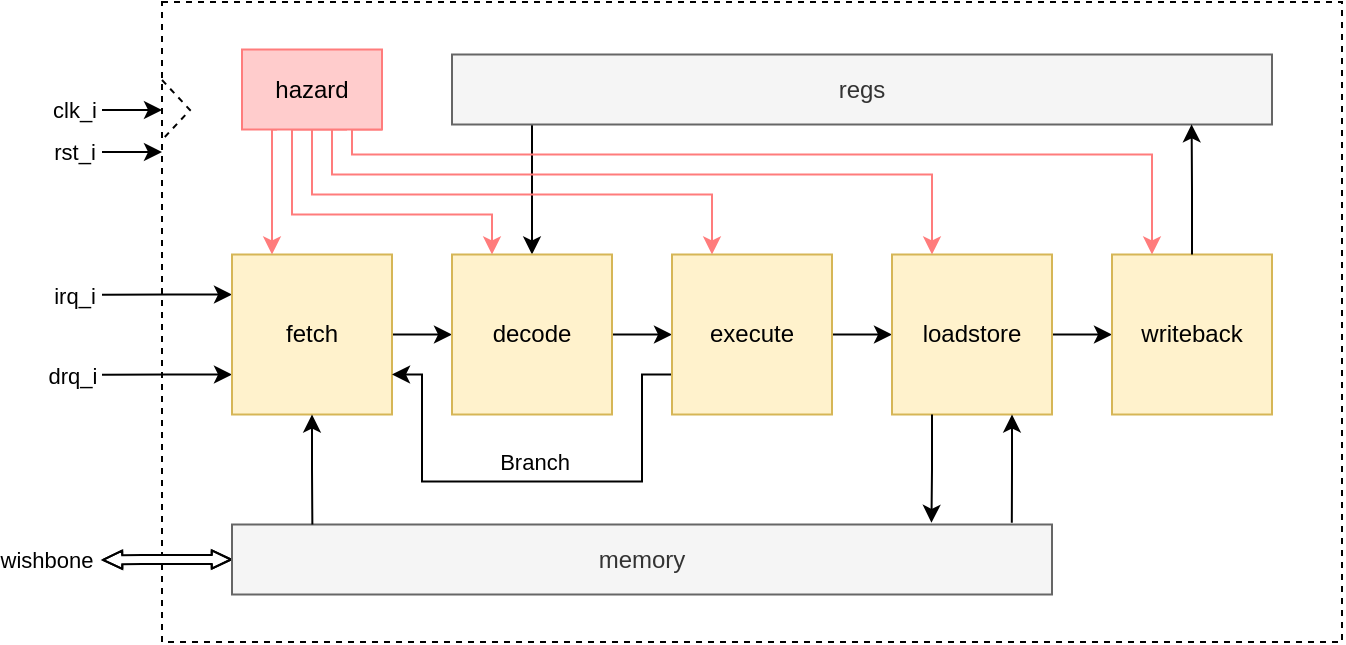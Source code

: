 <mxfile version="24.2.5" type="device">
  <diagram name="Page-1" id="uj62V_IwbBDW80duW8s5">
    <mxGraphModel dx="830" dy="530" grid="1" gridSize="10" guides="1" tooltips="1" connect="1" arrows="1" fold="1" page="1" pageScale="1" pageWidth="827" pageHeight="1169" math="0" shadow="0">
      <root>
        <mxCell id="0" />
        <mxCell id="1" parent="0" />
        <mxCell id="aEckv1ng2_iU27Msg8Qa-9" value="" style="rounded=0;whiteSpace=wrap;html=1;fillColor=default;dashed=1;" parent="1" vertex="1">
          <mxGeometry x="110" y="310" width="590" height="320" as="geometry" />
        </mxCell>
        <mxCell id="LX2QQ59xsWUWf5GMBKHe-15" value="" style="group" parent="1" vertex="1" connectable="0">
          <mxGeometry x="145" y="333.75" width="520" height="272.5" as="geometry" />
        </mxCell>
        <mxCell id="LX2QQ59xsWUWf5GMBKHe-8" style="edgeStyle=orthogonalEdgeStyle;rounded=0;orthogonalLoop=1;jettySize=auto;html=1;entryX=0.108;entryY=0.99;entryDx=0;entryDy=0;entryPerimeter=0;endArrow=none;endFill=0;startArrow=classic;startFill=1;" parent="LX2QQ59xsWUWf5GMBKHe-15" source="aEckv1ng2_iU27Msg8Qa-2" target="aEckv1ng2_iU27Msg8Qa-7" edge="1">
          <mxGeometry relative="1" as="geometry">
            <Array as="points">
              <mxPoint x="150" y="37.5" />
            </Array>
          </mxGeometry>
        </mxCell>
        <mxCell id="LX2QQ59xsWUWf5GMBKHe-30" style="edgeStyle=orthogonalEdgeStyle;rounded=0;orthogonalLoop=1;jettySize=auto;html=1;exitX=0;exitY=0.75;exitDx=0;exitDy=0;endArrow=none;endFill=0;startArrow=classic;startFill=1;" parent="LX2QQ59xsWUWf5GMBKHe-15" source="aEckv1ng2_iU27Msg8Qa-1" edge="1">
          <mxGeometry relative="1" as="geometry">
            <mxPoint x="-65" y="162.57" as="targetPoint" />
          </mxGeometry>
        </mxCell>
        <mxCell id="LX2QQ59xsWUWf5GMBKHe-36" value="drq_i" style="edgeLabel;html=1;align=center;verticalAlign=middle;resizable=0;points=[];" parent="LX2QQ59xsWUWf5GMBKHe-30" vertex="1" connectable="0">
          <mxGeometry x="0.732" relative="1" as="geometry">
            <mxPoint x="-24" as="offset" />
          </mxGeometry>
        </mxCell>
        <mxCell id="LX2QQ59xsWUWf5GMBKHe-31" style="edgeStyle=orthogonalEdgeStyle;rounded=0;orthogonalLoop=1;jettySize=auto;html=1;exitX=0;exitY=0.25;exitDx=0;exitDy=0;endArrow=none;endFill=0;startArrow=classic;startFill=1;" parent="LX2QQ59xsWUWf5GMBKHe-15" source="aEckv1ng2_iU27Msg8Qa-1" edge="1">
          <mxGeometry relative="1" as="geometry">
            <mxPoint x="-65" y="122.57" as="targetPoint" />
          </mxGeometry>
        </mxCell>
        <mxCell id="LX2QQ59xsWUWf5GMBKHe-35" value="irq_i" style="edgeLabel;html=1;align=center;verticalAlign=middle;resizable=0;points=[];" parent="LX2QQ59xsWUWf5GMBKHe-31" vertex="1" connectable="0">
          <mxGeometry x="0.632" relative="1" as="geometry">
            <mxPoint x="-26" as="offset" />
          </mxGeometry>
        </mxCell>
        <mxCell id="LX2QQ59xsWUWf5GMBKHe-40" style="edgeStyle=orthogonalEdgeStyle;rounded=0;orthogonalLoop=1;jettySize=auto;html=1;exitX=1;exitY=0.5;exitDx=0;exitDy=0;entryX=0;entryY=0.5;entryDx=0;entryDy=0;" parent="LX2QQ59xsWUWf5GMBKHe-15" source="aEckv1ng2_iU27Msg8Qa-1" target="aEckv1ng2_iU27Msg8Qa-2" edge="1">
          <mxGeometry relative="1" as="geometry" />
        </mxCell>
        <mxCell id="aEckv1ng2_iU27Msg8Qa-1" value="fetch" style="whiteSpace=wrap;html=1;aspect=fixed;fillColor=#fff2cc;strokeColor=#d6b656;" parent="LX2QQ59xsWUWf5GMBKHe-15" vertex="1">
          <mxGeometry y="102.5" width="80" height="80" as="geometry" />
        </mxCell>
        <mxCell id="LX2QQ59xsWUWf5GMBKHe-41" style="edgeStyle=orthogonalEdgeStyle;rounded=0;orthogonalLoop=1;jettySize=auto;html=1;exitX=1;exitY=0.5;exitDx=0;exitDy=0;entryX=0;entryY=0.5;entryDx=0;entryDy=0;" parent="LX2QQ59xsWUWf5GMBKHe-15" source="aEckv1ng2_iU27Msg8Qa-2" target="aEckv1ng2_iU27Msg8Qa-3" edge="1">
          <mxGeometry relative="1" as="geometry" />
        </mxCell>
        <mxCell id="aEckv1ng2_iU27Msg8Qa-2" value="decode" style="whiteSpace=wrap;html=1;aspect=fixed;fillColor=#fff2cc;strokeColor=#d6b656;" parent="LX2QQ59xsWUWf5GMBKHe-15" vertex="1">
          <mxGeometry x="110" y="102.5" width="80" height="80" as="geometry" />
        </mxCell>
        <mxCell id="LX2QQ59xsWUWf5GMBKHe-42" style="edgeStyle=orthogonalEdgeStyle;rounded=0;orthogonalLoop=1;jettySize=auto;html=1;exitX=1;exitY=0.5;exitDx=0;exitDy=0;entryX=0;entryY=0.5;entryDx=0;entryDy=0;" parent="LX2QQ59xsWUWf5GMBKHe-15" source="aEckv1ng2_iU27Msg8Qa-3" target="aEckv1ng2_iU27Msg8Qa-4" edge="1">
          <mxGeometry relative="1" as="geometry" />
        </mxCell>
        <mxCell id="LX2QQ59xsWUWf5GMBKHe-44" style="edgeStyle=orthogonalEdgeStyle;rounded=0;orthogonalLoop=1;jettySize=auto;html=1;exitX=0;exitY=0.75;exitDx=0;exitDy=0;entryX=1;entryY=0.75;entryDx=0;entryDy=0;" parent="LX2QQ59xsWUWf5GMBKHe-15" source="aEckv1ng2_iU27Msg8Qa-3" target="aEckv1ng2_iU27Msg8Qa-1" edge="1">
          <mxGeometry relative="1" as="geometry">
            <Array as="points">
              <mxPoint x="205" y="163" />
              <mxPoint x="205" y="216" />
              <mxPoint x="95" y="216" />
              <mxPoint x="95" y="163" />
            </Array>
          </mxGeometry>
        </mxCell>
        <mxCell id="LX2QQ59xsWUWf5GMBKHe-45" value="Branch" style="edgeLabel;html=1;align=center;verticalAlign=middle;resizable=0;points=[];" parent="LX2QQ59xsWUWf5GMBKHe-44" vertex="1" connectable="0">
          <mxGeometry x="-0.065" relative="1" as="geometry">
            <mxPoint x="-7" y="-10" as="offset" />
          </mxGeometry>
        </mxCell>
        <mxCell id="aEckv1ng2_iU27Msg8Qa-3" value="execute" style="whiteSpace=wrap;html=1;aspect=fixed;fillColor=#fff2cc;strokeColor=#d6b656;" parent="LX2QQ59xsWUWf5GMBKHe-15" vertex="1">
          <mxGeometry x="220" y="102.5" width="80" height="80" as="geometry" />
        </mxCell>
        <mxCell id="LX2QQ59xsWUWf5GMBKHe-43" style="edgeStyle=orthogonalEdgeStyle;rounded=0;orthogonalLoop=1;jettySize=auto;html=1;exitX=1;exitY=0.5;exitDx=0;exitDy=0;entryX=0;entryY=0.5;entryDx=0;entryDy=0;" parent="LX2QQ59xsWUWf5GMBKHe-15" source="aEckv1ng2_iU27Msg8Qa-4" target="aEckv1ng2_iU27Msg8Qa-5" edge="1">
          <mxGeometry relative="1" as="geometry" />
        </mxCell>
        <mxCell id="aEckv1ng2_iU27Msg8Qa-4" value="loadstore" style="whiteSpace=wrap;html=1;aspect=fixed;fillColor=#fff2cc;strokeColor=#d6b656;" parent="LX2QQ59xsWUWf5GMBKHe-15" vertex="1">
          <mxGeometry x="330" y="102.5" width="80" height="80" as="geometry" />
        </mxCell>
        <mxCell id="aEckv1ng2_iU27Msg8Qa-5" value="writeback" style="whiteSpace=wrap;html=1;aspect=fixed;fillColor=#fff2cc;strokeColor=#d6b656;" parent="LX2QQ59xsWUWf5GMBKHe-15" vertex="1">
          <mxGeometry x="440" y="102.5" width="80" height="80" as="geometry" />
        </mxCell>
        <mxCell id="LX2QQ59xsWUWf5GMBKHe-28" style="edgeStyle=orthogonalEdgeStyle;rounded=0;orthogonalLoop=1;jettySize=auto;html=1;exitX=0;exitY=0.5;exitDx=0;exitDy=0;startArrow=classic;startFill=1;shape=flexArrow;width=4.498;endSize=2.876;endWidth=3.581;startWidth=3.581;startSize=2.876;fillColor=default;" parent="LX2QQ59xsWUWf5GMBKHe-15" source="aEckv1ng2_iU27Msg8Qa-8" edge="1">
          <mxGeometry relative="1" as="geometry">
            <mxPoint x="-65" y="255.181" as="targetPoint" />
            <Array as="points">
              <mxPoint x="-45" y="255" />
            </Array>
          </mxGeometry>
        </mxCell>
        <mxCell id="LX2QQ59xsWUWf5GMBKHe-39" value="wishbone" style="edgeLabel;html=1;align=center;verticalAlign=middle;resizable=0;points=[];" parent="LX2QQ59xsWUWf5GMBKHe-28" vertex="1" connectable="0">
          <mxGeometry x="0.58" relative="1" as="geometry">
            <mxPoint x="-42" as="offset" />
          </mxGeometry>
        </mxCell>
        <mxCell id="aEckv1ng2_iU27Msg8Qa-8" value="memory" style="rounded=0;whiteSpace=wrap;html=1;fillColor=#f5f5f5;fontColor=#333333;strokeColor=#666666;" parent="LX2QQ59xsWUWf5GMBKHe-15" vertex="1">
          <mxGeometry y="237.5" width="410" height="35" as="geometry" />
        </mxCell>
        <mxCell id="LX2QQ59xsWUWf5GMBKHe-2" style="edgeStyle=orthogonalEdgeStyle;rounded=0;orthogonalLoop=1;jettySize=auto;html=1;exitX=0.25;exitY=1;exitDx=0;exitDy=0;entryX=0.25;entryY=0;entryDx=0;entryDy=0;strokeColor=#FF7C7C;" parent="LX2QQ59xsWUWf5GMBKHe-15" source="LX2QQ59xsWUWf5GMBKHe-1" target="aEckv1ng2_iU27Msg8Qa-1" edge="1">
          <mxGeometry relative="1" as="geometry">
            <Array as="points">
              <mxPoint x="20" y="40.5" />
            </Array>
          </mxGeometry>
        </mxCell>
        <mxCell id="LX2QQ59xsWUWf5GMBKHe-3" style="edgeStyle=orthogonalEdgeStyle;rounded=0;orthogonalLoop=1;jettySize=auto;html=1;exitX=0.5;exitY=1;exitDx=0;exitDy=0;entryX=0.25;entryY=0;entryDx=0;entryDy=0;strokeColor=#FF7C7C;" parent="LX2QQ59xsWUWf5GMBKHe-15" source="LX2QQ59xsWUWf5GMBKHe-1" target="aEckv1ng2_iU27Msg8Qa-2" edge="1">
          <mxGeometry relative="1" as="geometry">
            <Array as="points">
              <mxPoint x="30" y="39.5" />
              <mxPoint x="30" y="82.5" />
              <mxPoint x="130" y="82.5" />
            </Array>
          </mxGeometry>
        </mxCell>
        <mxCell id="LX2QQ59xsWUWf5GMBKHe-4" style="edgeStyle=orthogonalEdgeStyle;rounded=0;orthogonalLoop=1;jettySize=auto;html=1;exitX=0.75;exitY=1;exitDx=0;exitDy=0;entryX=0.25;entryY=0;entryDx=0;entryDy=0;strokeColor=#FF7C7C;" parent="LX2QQ59xsWUWf5GMBKHe-15" source="LX2QQ59xsWUWf5GMBKHe-1" target="aEckv1ng2_iU27Msg8Qa-3" edge="1">
          <mxGeometry relative="1" as="geometry">
            <Array as="points">
              <mxPoint x="40" y="39.5" />
              <mxPoint x="40" y="72.5" />
              <mxPoint x="240" y="72.5" />
            </Array>
          </mxGeometry>
        </mxCell>
        <mxCell id="LX2QQ59xsWUWf5GMBKHe-6" style="edgeStyle=orthogonalEdgeStyle;rounded=0;orthogonalLoop=1;jettySize=auto;html=1;exitX=0.75;exitY=1;exitDx=0;exitDy=0;entryX=0.25;entryY=0;entryDx=0;entryDy=0;strokeColor=#FF7C7C;" parent="LX2QQ59xsWUWf5GMBKHe-15" source="LX2QQ59xsWUWf5GMBKHe-1" target="aEckv1ng2_iU27Msg8Qa-4" edge="1">
          <mxGeometry relative="1" as="geometry">
            <Array as="points">
              <mxPoint x="57" y="37.5" />
              <mxPoint x="50" y="37.5" />
              <mxPoint x="50" y="62.5" />
              <mxPoint x="350" y="62.5" />
            </Array>
          </mxGeometry>
        </mxCell>
        <mxCell id="LX2QQ59xsWUWf5GMBKHe-7" style="edgeStyle=orthogonalEdgeStyle;rounded=0;orthogonalLoop=1;jettySize=auto;html=1;exitX=1;exitY=1;exitDx=0;exitDy=0;entryX=0.25;entryY=0;entryDx=0;entryDy=0;strokeColor=#FF7C7C;" parent="LX2QQ59xsWUWf5GMBKHe-15" source="LX2QQ59xsWUWf5GMBKHe-1" target="aEckv1ng2_iU27Msg8Qa-5" edge="1">
          <mxGeometry relative="1" as="geometry">
            <Array as="points">
              <mxPoint x="60" y="39.5" />
              <mxPoint x="60" y="52.5" />
              <mxPoint x="460" y="52.5" />
            </Array>
          </mxGeometry>
        </mxCell>
        <mxCell id="LX2QQ59xsWUWf5GMBKHe-1" value="hazard" style="rounded=0;whiteSpace=wrap;html=1;fillColor=#ffcccc;strokeColor=#ff7c7c;" parent="LX2QQ59xsWUWf5GMBKHe-15" vertex="1">
          <mxGeometry x="5" width="70" height="40" as="geometry" />
        </mxCell>
        <mxCell id="aEckv1ng2_iU27Msg8Qa-7" value="regs" style="rounded=0;whiteSpace=wrap;html=1;fillColor=#f5f5f5;fontColor=#333333;strokeColor=#666666;" parent="LX2QQ59xsWUWf5GMBKHe-15" vertex="1">
          <mxGeometry x="110" y="2.5" width="410" height="35" as="geometry" />
        </mxCell>
        <mxCell id="LX2QQ59xsWUWf5GMBKHe-11" style="edgeStyle=orthogonalEdgeStyle;rounded=0;orthogonalLoop=1;jettySize=auto;html=1;entryX=0.902;entryY=0.998;entryDx=0;entryDy=0;entryPerimeter=0;" parent="LX2QQ59xsWUWf5GMBKHe-15" source="aEckv1ng2_iU27Msg8Qa-5" target="aEckv1ng2_iU27Msg8Qa-7" edge="1">
          <mxGeometry relative="1" as="geometry">
            <Array as="points" />
          </mxGeometry>
        </mxCell>
        <mxCell id="LX2QQ59xsWUWf5GMBKHe-12" style="edgeStyle=orthogonalEdgeStyle;rounded=0;orthogonalLoop=1;jettySize=auto;html=1;exitX=0.75;exitY=1;exitDx=0;exitDy=0;entryX=0.951;entryY=-0.024;entryDx=0;entryDy=0;entryPerimeter=0;endArrow=none;endFill=0;startArrow=classic;startFill=1;" parent="LX2QQ59xsWUWf5GMBKHe-15" source="aEckv1ng2_iU27Msg8Qa-4" target="aEckv1ng2_iU27Msg8Qa-8" edge="1">
          <mxGeometry relative="1" as="geometry" />
        </mxCell>
        <mxCell id="LX2QQ59xsWUWf5GMBKHe-13" style="edgeStyle=orthogonalEdgeStyle;rounded=0;orthogonalLoop=1;jettySize=auto;html=1;exitX=0.25;exitY=1;exitDx=0;exitDy=0;entryX=0.853;entryY=-0.024;entryDx=0;entryDy=0;entryPerimeter=0;" parent="LX2QQ59xsWUWf5GMBKHe-15" source="aEckv1ng2_iU27Msg8Qa-4" target="aEckv1ng2_iU27Msg8Qa-8" edge="1">
          <mxGeometry relative="1" as="geometry" />
        </mxCell>
        <mxCell id="LX2QQ59xsWUWf5GMBKHe-14" style="edgeStyle=orthogonalEdgeStyle;rounded=0;orthogonalLoop=1;jettySize=auto;html=1;exitX=0.5;exitY=1;exitDx=0;exitDy=0;entryX=0.098;entryY=-0.001;entryDx=0;entryDy=0;entryPerimeter=0;endArrow=none;endFill=0;startArrow=classic;startFill=1;" parent="LX2QQ59xsWUWf5GMBKHe-15" source="aEckv1ng2_iU27Msg8Qa-1" target="aEckv1ng2_iU27Msg8Qa-8" edge="1">
          <mxGeometry relative="1" as="geometry" />
        </mxCell>
        <mxCell id="LX2QQ59xsWUWf5GMBKHe-32" style="edgeStyle=orthogonalEdgeStyle;rounded=0;orthogonalLoop=1;jettySize=auto;html=1;exitX=0;exitY=0.5;exitDx=0;exitDy=0;endArrow=none;endFill=0;startArrow=classic;startFill=1;" parent="1" source="LX2QQ59xsWUWf5GMBKHe-23" edge="1">
          <mxGeometry relative="1" as="geometry">
            <mxPoint x="80" y="364.067" as="targetPoint" />
          </mxGeometry>
        </mxCell>
        <mxCell id="LX2QQ59xsWUWf5GMBKHe-34" value="clk_i" style="edgeLabel;html=1;align=center;verticalAlign=middle;resizable=0;points=[];" parent="LX2QQ59xsWUWf5GMBKHe-32" vertex="1" connectable="0">
          <mxGeometry x="0.475" relative="1" as="geometry">
            <mxPoint x="-22" as="offset" />
          </mxGeometry>
        </mxCell>
        <mxCell id="LX2QQ59xsWUWf5GMBKHe-23" value="" style="triangle;whiteSpace=wrap;html=1;fillColor=none;dashed=1;" parent="1" vertex="1">
          <mxGeometry x="110" y="349" width="14" height="30" as="geometry" />
        </mxCell>
        <mxCell id="LX2QQ59xsWUWf5GMBKHe-37" style="edgeStyle=orthogonalEdgeStyle;rounded=0;orthogonalLoop=1;jettySize=auto;html=1;exitX=0;exitY=0.5;exitDx=0;exitDy=0;endArrow=none;endFill=0;startArrow=classic;startFill=1;" parent="1" edge="1">
          <mxGeometry relative="1" as="geometry">
            <mxPoint x="80" y="385.067" as="targetPoint" />
            <mxPoint x="110" y="385" as="sourcePoint" />
          </mxGeometry>
        </mxCell>
        <mxCell id="LX2QQ59xsWUWf5GMBKHe-38" value="rst_i" style="edgeLabel;html=1;align=center;verticalAlign=middle;resizable=0;points=[];" parent="LX2QQ59xsWUWf5GMBKHe-37" vertex="1" connectable="0">
          <mxGeometry x="0.475" relative="1" as="geometry">
            <mxPoint x="-22" as="offset" />
          </mxGeometry>
        </mxCell>
      </root>
    </mxGraphModel>
  </diagram>
</mxfile>
